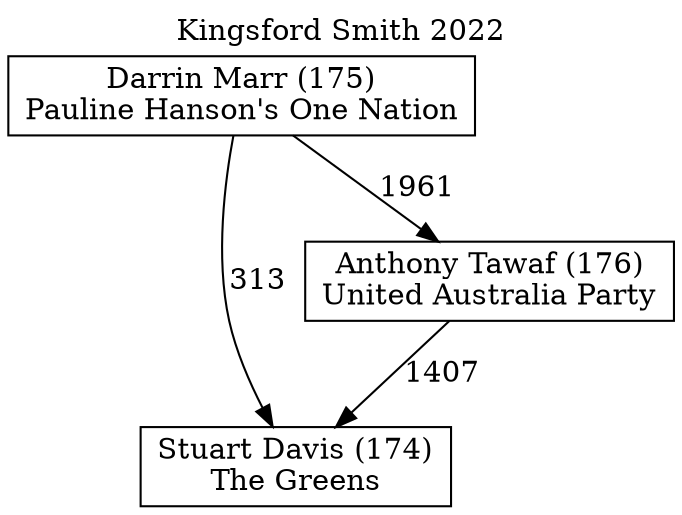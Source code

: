 // House preference flow
digraph "Stuart Davis (174)_Kingsford Smith_2022" {
	graph [label="Kingsford Smith 2022" labelloc=t mclimit=10]
	node [shape=box]
	"Stuart Davis (174)" [label="Stuart Davis (174)
The Greens"]
	"Anthony Tawaf (176)" [label="Anthony Tawaf (176)
United Australia Party"]
	"Darrin Marr (175)" [label="Darrin Marr (175)
Pauline Hanson's One Nation"]
	"Stuart Davis (174)" [label="Stuart Davis (174)
The Greens"]
	"Darrin Marr (175)" [label="Darrin Marr (175)
Pauline Hanson's One Nation"]
	"Darrin Marr (175)" [label="Darrin Marr (175)
Pauline Hanson's One Nation"]
	"Anthony Tawaf (176)" [label="Anthony Tawaf (176)
United Australia Party"]
	"Darrin Marr (175)" [label="Darrin Marr (175)
Pauline Hanson's One Nation"]
	"Darrin Marr (175)" [label="Darrin Marr (175)
Pauline Hanson's One Nation"]
	"Anthony Tawaf (176)" -> "Stuart Davis (174)" [label=1407]
	"Darrin Marr (175)" -> "Anthony Tawaf (176)" [label=1961]
	"Darrin Marr (175)" -> "Stuart Davis (174)" [label=313]
}
